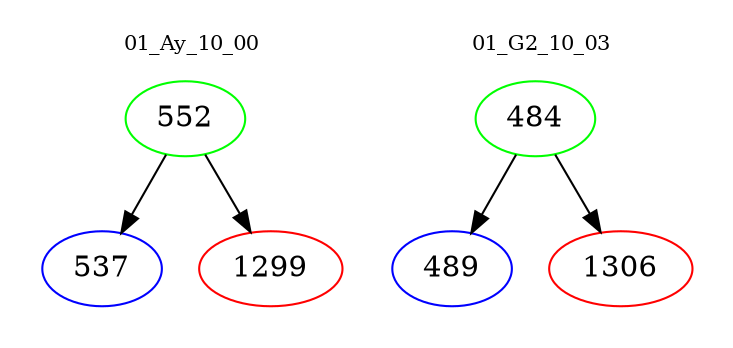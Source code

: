 digraph{
subgraph cluster_0 {
color = white
label = "01_Ay_10_00";
fontsize=10;
T0_552 [label="552", color="green"]
T0_552 -> T0_537 [color="black"]
T0_537 [label="537", color="blue"]
T0_552 -> T0_1299 [color="black"]
T0_1299 [label="1299", color="red"]
}
subgraph cluster_1 {
color = white
label = "01_G2_10_03";
fontsize=10;
T1_484 [label="484", color="green"]
T1_484 -> T1_489 [color="black"]
T1_489 [label="489", color="blue"]
T1_484 -> T1_1306 [color="black"]
T1_1306 [label="1306", color="red"]
}
}
